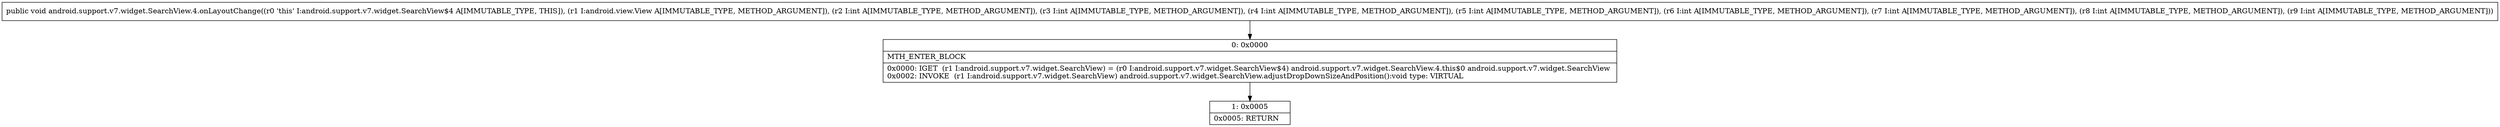 digraph "CFG forandroid.support.v7.widget.SearchView.4.onLayoutChange(Landroid\/view\/View;IIIIIIII)V" {
Node_0 [shape=record,label="{0\:\ 0x0000|MTH_ENTER_BLOCK\l|0x0000: IGET  (r1 I:android.support.v7.widget.SearchView) = (r0 I:android.support.v7.widget.SearchView$4) android.support.v7.widget.SearchView.4.this$0 android.support.v7.widget.SearchView \l0x0002: INVOKE  (r1 I:android.support.v7.widget.SearchView) android.support.v7.widget.SearchView.adjustDropDownSizeAndPosition():void type: VIRTUAL \l}"];
Node_1 [shape=record,label="{1\:\ 0x0005|0x0005: RETURN   \l}"];
MethodNode[shape=record,label="{public void android.support.v7.widget.SearchView.4.onLayoutChange((r0 'this' I:android.support.v7.widget.SearchView$4 A[IMMUTABLE_TYPE, THIS]), (r1 I:android.view.View A[IMMUTABLE_TYPE, METHOD_ARGUMENT]), (r2 I:int A[IMMUTABLE_TYPE, METHOD_ARGUMENT]), (r3 I:int A[IMMUTABLE_TYPE, METHOD_ARGUMENT]), (r4 I:int A[IMMUTABLE_TYPE, METHOD_ARGUMENT]), (r5 I:int A[IMMUTABLE_TYPE, METHOD_ARGUMENT]), (r6 I:int A[IMMUTABLE_TYPE, METHOD_ARGUMENT]), (r7 I:int A[IMMUTABLE_TYPE, METHOD_ARGUMENT]), (r8 I:int A[IMMUTABLE_TYPE, METHOD_ARGUMENT]), (r9 I:int A[IMMUTABLE_TYPE, METHOD_ARGUMENT])) }"];
MethodNode -> Node_0;
Node_0 -> Node_1;
}


